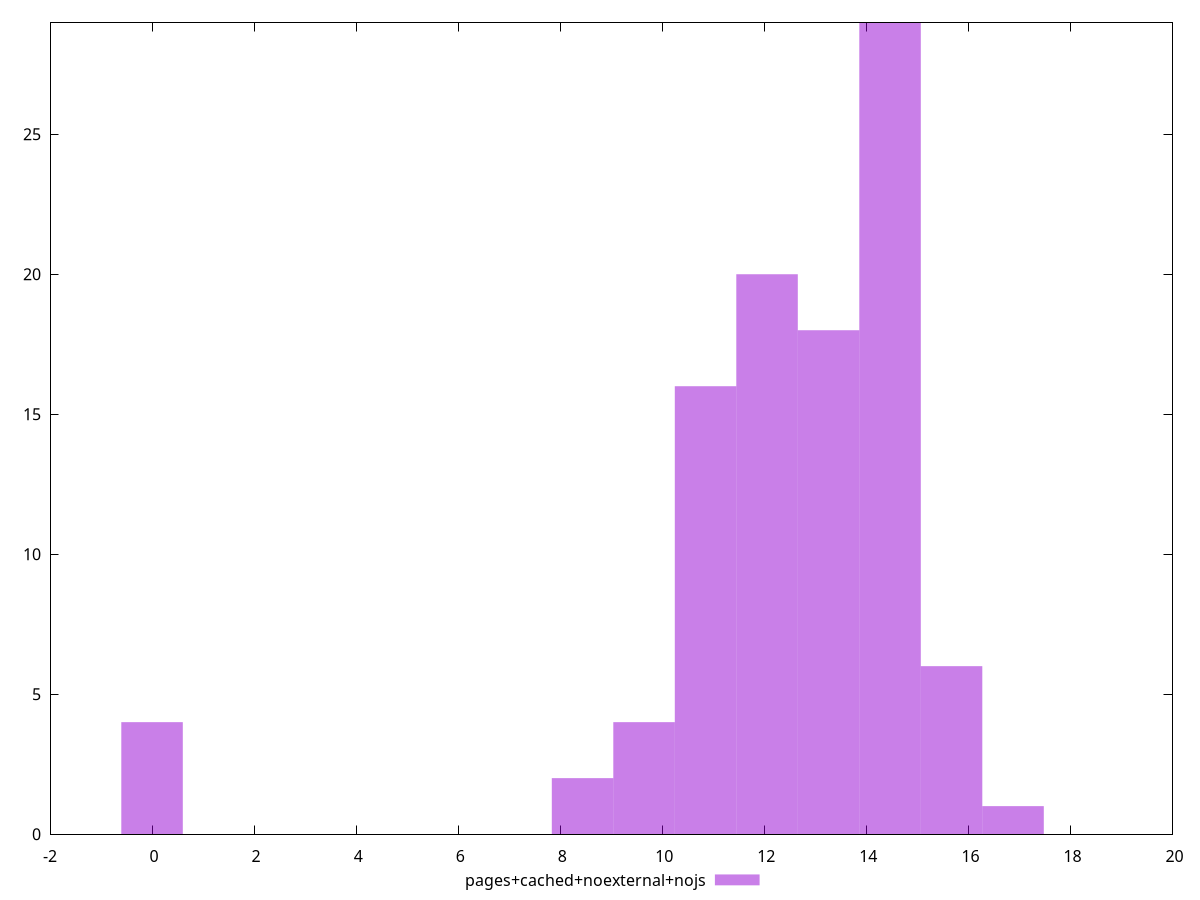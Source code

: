 $_pagesCachedNoexternalNojs <<EOF
13.258886893995 18
10.848180185995908 16
8.437473477996818 2
9.642826831996363 4
14.464240247994544 29
12.053533539995453 20
15.66959360199409 6
0 4
16.874946955993636 1
EOF
set key outside below
set terminal pngcairo
set output "report_00005_2020-11-02T22-26-11.212Z/render-blocking-resources/pages+cached+noexternal+nojs//raw_hist.png"
set yrange [0:29]
set boxwidth 1.2053533539995454
set style fill transparent solid 0.5 noborder
plot $_pagesCachedNoexternalNojs title "pages+cached+noexternal+nojs" with boxes ,